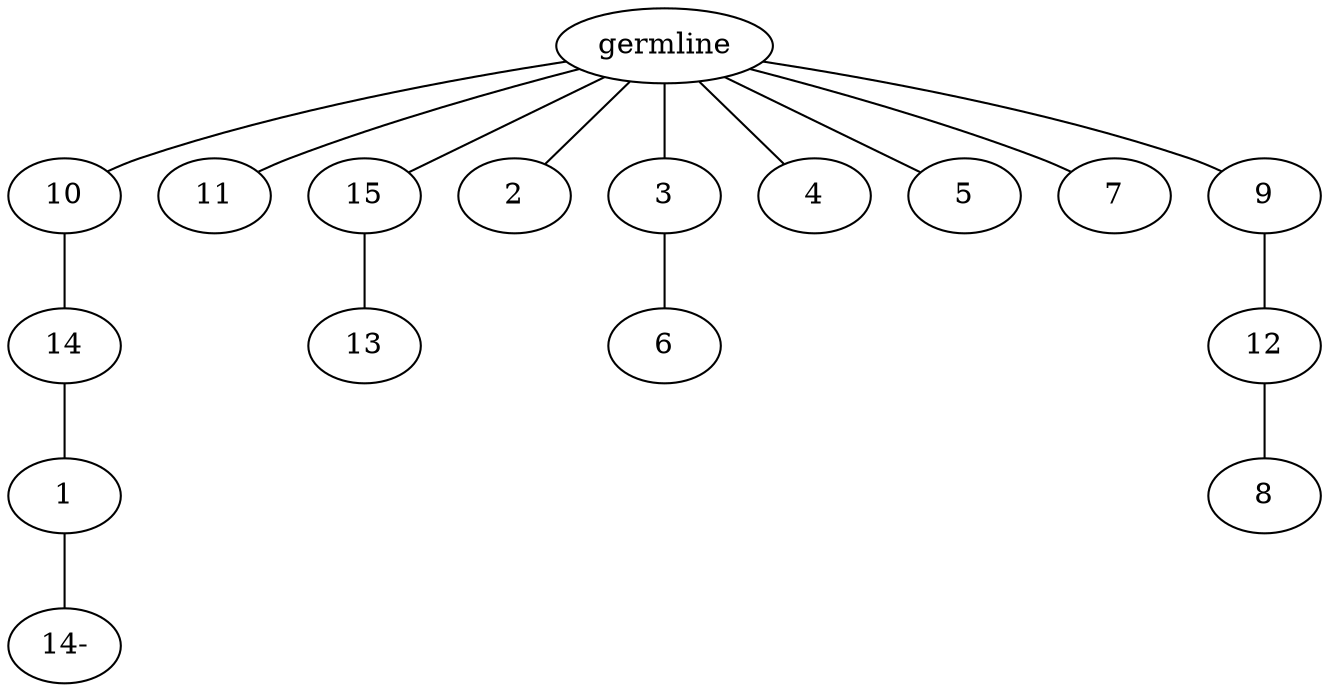 graph tree {
    "140632021527712" [label="germline"];
    "140632021560144" [label="10"];
    "140632021559232" [label="14"];
    "140632020956736" [label="1"];
    "140632021376640" [label="14-"];
    "140632021558320" [label="11"];
    "140632021558032" [label="15"];
    "140632021829376" [label="13"];
    "140632020582800" [label="2"];
    "140632020584096" [label="3"];
    "140632021545264" [label="6"];
    "140632021093104" [label="4"];
    "140632021546176" [label="5"];
    "140632021546848" [label="7"];
    "140632021547424" [label="9"];
    "140632021548720" [label="12"];
    "140632021548528" [label="8"];
    "140632021527712" -- "140632021560144";
    "140632021527712" -- "140632021558320";
    "140632021527712" -- "140632021558032";
    "140632021527712" -- "140632020582800";
    "140632021527712" -- "140632020584096";
    "140632021527712" -- "140632021093104";
    "140632021527712" -- "140632021546176";
    "140632021527712" -- "140632021546848";
    "140632021527712" -- "140632021547424";
    "140632021560144" -- "140632021559232";
    "140632021559232" -- "140632020956736";
    "140632020956736" -- "140632021376640";
    "140632021558032" -- "140632021829376";
    "140632020584096" -- "140632021545264";
    "140632021547424" -- "140632021548720";
    "140632021548720" -- "140632021548528";
}
